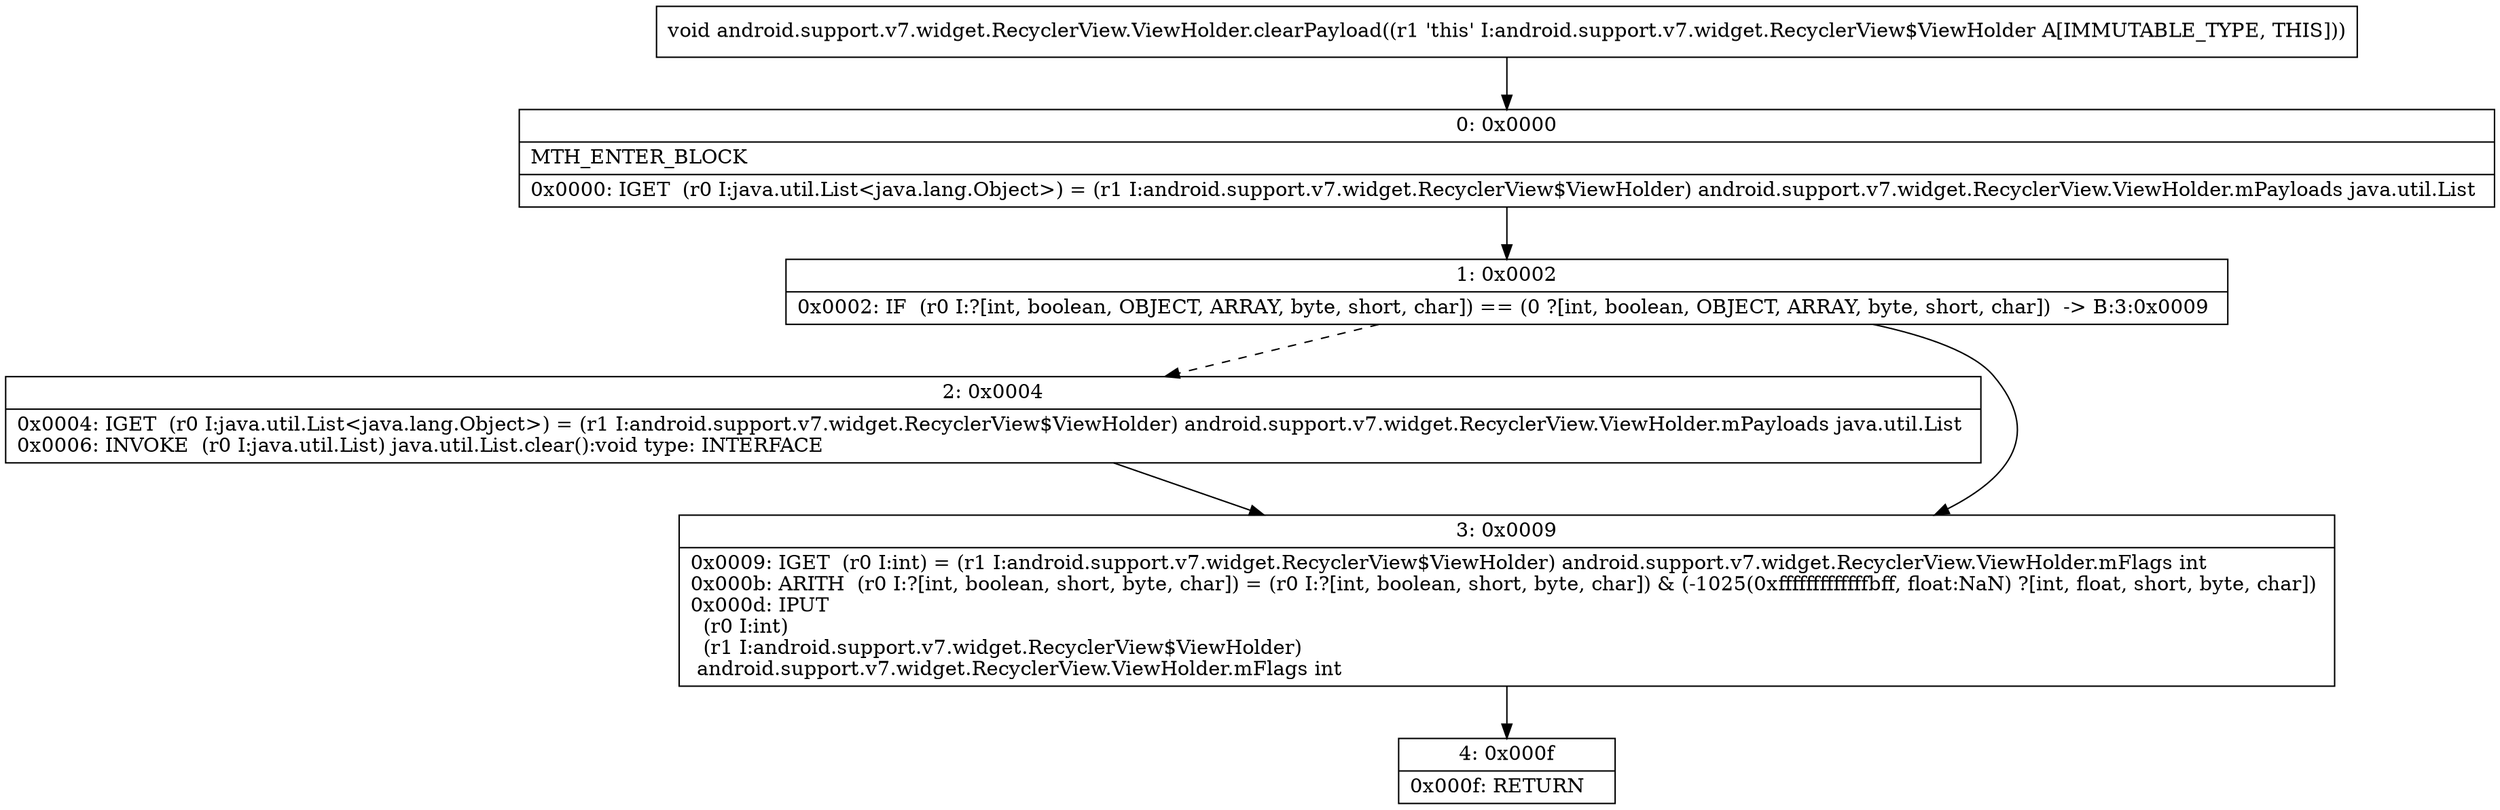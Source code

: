 digraph "CFG forandroid.support.v7.widget.RecyclerView.ViewHolder.clearPayload()V" {
Node_0 [shape=record,label="{0\:\ 0x0000|MTH_ENTER_BLOCK\l|0x0000: IGET  (r0 I:java.util.List\<java.lang.Object\>) = (r1 I:android.support.v7.widget.RecyclerView$ViewHolder) android.support.v7.widget.RecyclerView.ViewHolder.mPayloads java.util.List \l}"];
Node_1 [shape=record,label="{1\:\ 0x0002|0x0002: IF  (r0 I:?[int, boolean, OBJECT, ARRAY, byte, short, char]) == (0 ?[int, boolean, OBJECT, ARRAY, byte, short, char])  \-\> B:3:0x0009 \l}"];
Node_2 [shape=record,label="{2\:\ 0x0004|0x0004: IGET  (r0 I:java.util.List\<java.lang.Object\>) = (r1 I:android.support.v7.widget.RecyclerView$ViewHolder) android.support.v7.widget.RecyclerView.ViewHolder.mPayloads java.util.List \l0x0006: INVOKE  (r0 I:java.util.List) java.util.List.clear():void type: INTERFACE \l}"];
Node_3 [shape=record,label="{3\:\ 0x0009|0x0009: IGET  (r0 I:int) = (r1 I:android.support.v7.widget.RecyclerView$ViewHolder) android.support.v7.widget.RecyclerView.ViewHolder.mFlags int \l0x000b: ARITH  (r0 I:?[int, boolean, short, byte, char]) = (r0 I:?[int, boolean, short, byte, char]) & (\-1025(0xfffffffffffffbff, float:NaN) ?[int, float, short, byte, char]) \l0x000d: IPUT  \l  (r0 I:int)\l  (r1 I:android.support.v7.widget.RecyclerView$ViewHolder)\l android.support.v7.widget.RecyclerView.ViewHolder.mFlags int \l}"];
Node_4 [shape=record,label="{4\:\ 0x000f|0x000f: RETURN   \l}"];
MethodNode[shape=record,label="{void android.support.v7.widget.RecyclerView.ViewHolder.clearPayload((r1 'this' I:android.support.v7.widget.RecyclerView$ViewHolder A[IMMUTABLE_TYPE, THIS])) }"];
MethodNode -> Node_0;
Node_0 -> Node_1;
Node_1 -> Node_2[style=dashed];
Node_1 -> Node_3;
Node_2 -> Node_3;
Node_3 -> Node_4;
}


